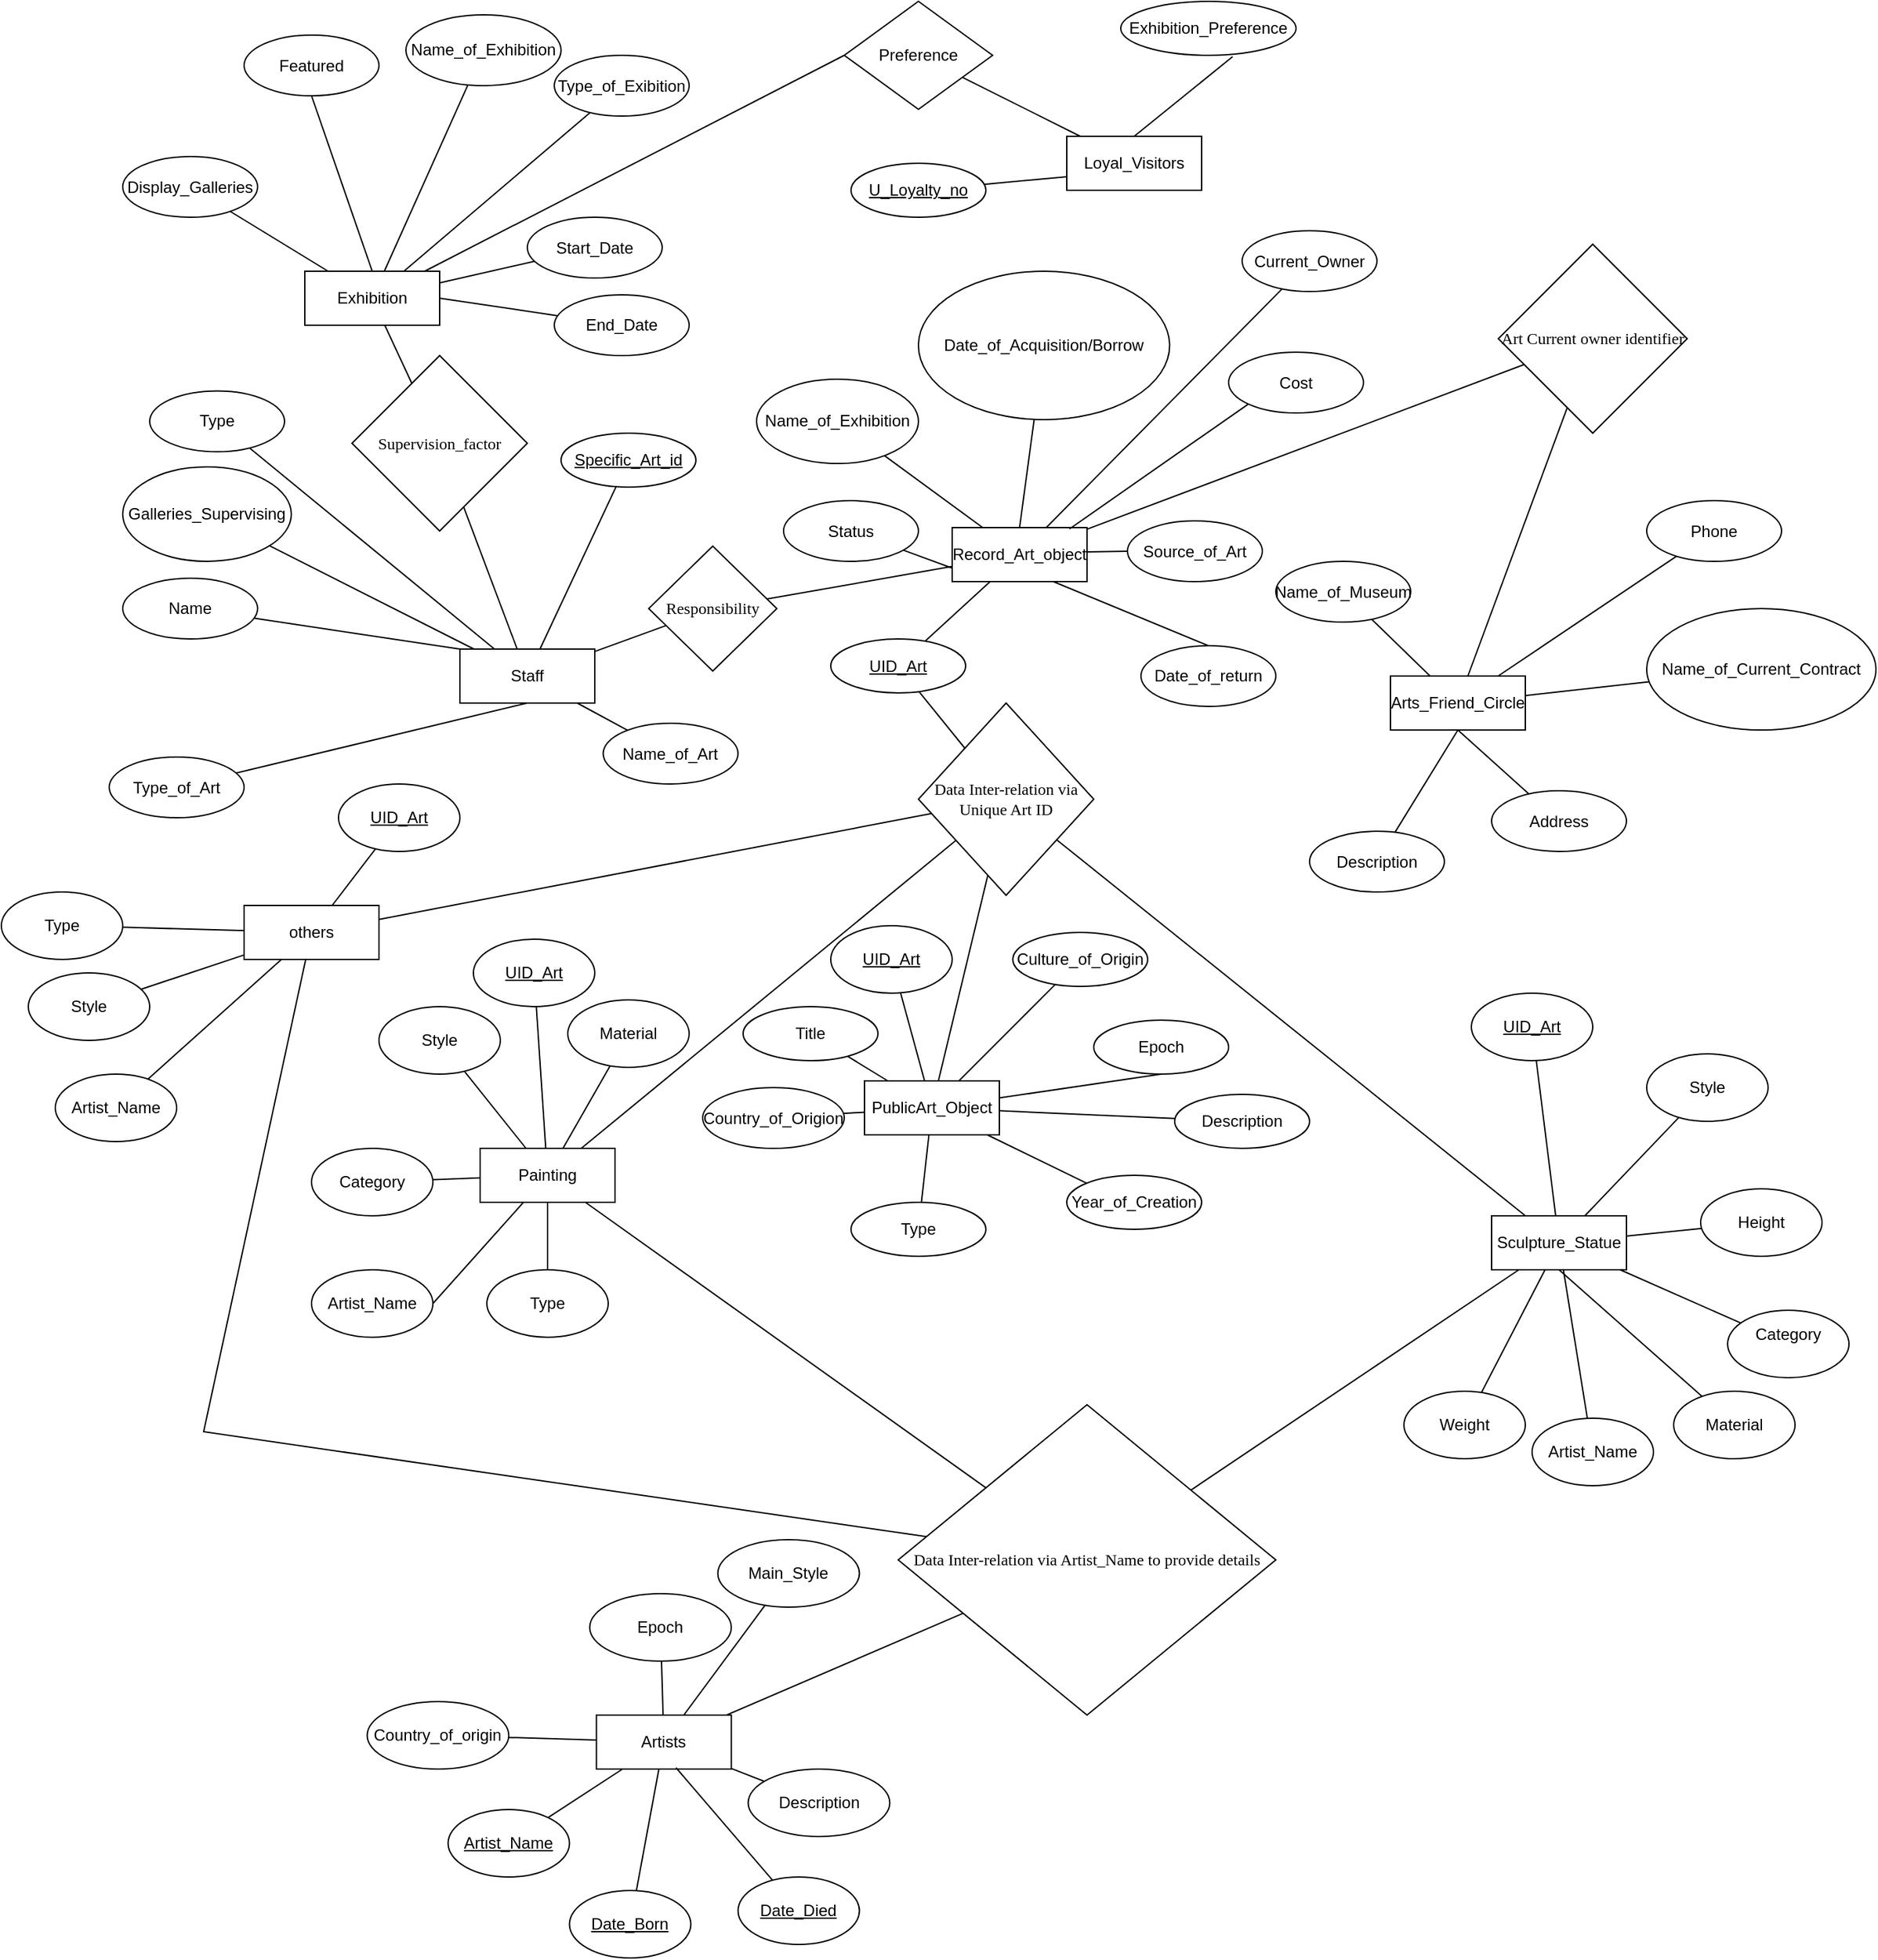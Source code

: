 <mxfile version="15.8.4" type="device"><diagram id="R2lEEEUBdFMjLlhIrx00" name="Page-1"><mxGraphModel dx="2062" dy="1198" grid="1" gridSize="10" guides="1" tooltips="1" connect="1" arrows="1" fold="1" page="0" pageScale="1" pageWidth="850" pageHeight="1100" math="0" shadow="0" extFonts="Permanent Marker^https://fonts.googleapis.com/css?family=Permanent+Marker"><root><mxCell id="0"/><mxCell id="1" parent="0"/><mxCell id="k7mOGIUQ-zeqUuRIRPa9-1" value="Painting" style="whiteSpace=wrap;html=1;align=center;" vertex="1" parent="1"><mxGeometry x="165" y="690" width="100" height="40" as="geometry"/></mxCell><mxCell id="k7mOGIUQ-zeqUuRIRPa9-2" value="Record_Art_object" style="whiteSpace=wrap;html=1;align=center;" vertex="1" parent="1"><mxGeometry x="515" y="230" width="100" height="40" as="geometry"/></mxCell><mxCell id="k7mOGIUQ-zeqUuRIRPa9-3" value="PublicArt_Object" style="whiteSpace=wrap;html=1;align=center;" vertex="1" parent="1"><mxGeometry x="450" y="640" width="100" height="40" as="geometry"/></mxCell><mxCell id="k7mOGIUQ-zeqUuRIRPa9-4" value="Artists" style="whiteSpace=wrap;html=1;align=center;" vertex="1" parent="1"><mxGeometry x="251.25" y="1110" width="100" height="40" as="geometry"/></mxCell><mxCell id="k7mOGIUQ-zeqUuRIRPa9-5" value="others" style="whiteSpace=wrap;html=1;align=center;" vertex="1" parent="1"><mxGeometry x="-10" y="510" width="100" height="40" as="geometry"/></mxCell><mxCell id="k7mOGIUQ-zeqUuRIRPa9-6" value="Staff" style="whiteSpace=wrap;html=1;align=center;" vertex="1" parent="1"><mxGeometry x="150" y="320" width="100" height="40" as="geometry"/></mxCell><mxCell id="k7mOGIUQ-zeqUuRIRPa9-7" value="Exhibition" style="whiteSpace=wrap;html=1;align=center;" vertex="1" parent="1"><mxGeometry x="35" y="40" width="100" height="40" as="geometry"/></mxCell><mxCell id="k7mOGIUQ-zeqUuRIRPa9-8" value="Sculpture_Statue" style="whiteSpace=wrap;html=1;align=center;" vertex="1" parent="1"><mxGeometry x="915" y="740" width="100" height="40" as="geometry"/></mxCell><mxCell id="k7mOGIUQ-zeqUuRIRPa9-9" value="Arts_Friend_Circle" style="whiteSpace=wrap;html=1;align=center;" vertex="1" parent="1"><mxGeometry x="840" y="340" width="100" height="40" as="geometry"/></mxCell><mxCell id="k7mOGIUQ-zeqUuRIRPa9-10" value="Loyal_Visitors" style="whiteSpace=wrap;html=1;align=center;" vertex="1" parent="1"><mxGeometry x="600" y="-60" width="100" height="40" as="geometry"/></mxCell><mxCell id="k7mOGIUQ-zeqUuRIRPa9-13" value="U_Loyalty_no" style="ellipse;whiteSpace=wrap;html=1;align=center;fontStyle=4;" vertex="1" parent="1"><mxGeometry x="440" y="-40" width="100" height="40" as="geometry"/></mxCell><mxCell id="k7mOGIUQ-zeqUuRIRPa9-14" value="Exhibition_Preference" style="ellipse;whiteSpace=wrap;html=1;align=center;" vertex="1" parent="1"><mxGeometry x="640" y="-160" width="130" height="40" as="geometry"/></mxCell><mxCell id="k7mOGIUQ-zeqUuRIRPa9-18" value="Title" style="ellipse;whiteSpace=wrap;html=1;align=center;" vertex="1" parent="1"><mxGeometry x="360" y="585" width="100" height="40" as="geometry"/></mxCell><mxCell id="k7mOGIUQ-zeqUuRIRPa9-22" value="Featured" style="ellipse;whiteSpace=wrap;html=1;" vertex="1" parent="1"><mxGeometry x="-10" y="-135" width="100" height="45" as="geometry"/></mxCell><mxCell id="k7mOGIUQ-zeqUuRIRPa9-30" value="Specific_Art_id" style="ellipse;whiteSpace=wrap;html=1;align=center;fontStyle=4;" vertex="1" parent="1"><mxGeometry x="225" y="160" width="100" height="40" as="geometry"/></mxCell><mxCell id="k7mOGIUQ-zeqUuRIRPa9-33" value="" style="endArrow=none;html=1;rounded=0;" edge="1" parent="1" source="k7mOGIUQ-zeqUuRIRPa9-6" target="k7mOGIUQ-zeqUuRIRPa9-179"><mxGeometry width="50" height="50" relative="1" as="geometry"><mxPoint x="210" y="320" as="sourcePoint"/><mxPoint x="5.618" y="168.22" as="targetPoint"/></mxGeometry></mxCell><mxCell id="k7mOGIUQ-zeqUuRIRPa9-34" value="" style="endArrow=none;html=1;rounded=0;exitX=0;exitY=0;exitDx=0;exitDy=0;" edge="1" parent="1" source="k7mOGIUQ-zeqUuRIRPa9-6" target="k7mOGIUQ-zeqUuRIRPa9-145"><mxGeometry width="50" height="50" relative="1" as="geometry"><mxPoint x="320" y="440" as="sourcePoint"/><mxPoint x="370" y="390" as="targetPoint"/></mxGeometry></mxCell><mxCell id="k7mOGIUQ-zeqUuRIRPa9-35" value="" style="endArrow=none;html=1;rounded=0;" edge="1" parent="1" source="k7mOGIUQ-zeqUuRIRPa9-6" target="k7mOGIUQ-zeqUuRIRPa9-146"><mxGeometry width="50" height="50" relative="1" as="geometry"><mxPoint x="160" y="340" as="sourcePoint"/><mxPoint x="370" y="390" as="targetPoint"/></mxGeometry></mxCell><mxCell id="k7mOGIUQ-zeqUuRIRPa9-36" value="" style="endArrow=none;html=1;rounded=0;exitX=0.5;exitY=1;exitDx=0;exitDy=0;" edge="1" parent="1" source="k7mOGIUQ-zeqUuRIRPa9-6" target="k7mOGIUQ-zeqUuRIRPa9-147"><mxGeometry width="50" height="50" relative="1" as="geometry"><mxPoint x="320" y="440" as="sourcePoint"/><mxPoint x="370" y="390" as="targetPoint"/></mxGeometry></mxCell><mxCell id="k7mOGIUQ-zeqUuRIRPa9-37" value="" style="endArrow=none;html=1;rounded=0;" edge="1" parent="1" source="k7mOGIUQ-zeqUuRIRPa9-30" target="k7mOGIUQ-zeqUuRIRPa9-6"><mxGeometry width="50" height="50" relative="1" as="geometry"><mxPoint x="320" y="440" as="sourcePoint"/><mxPoint x="210" y="330" as="targetPoint"/></mxGeometry></mxCell><mxCell id="k7mOGIUQ-zeqUuRIRPa9-38" value="" style="endArrow=none;html=1;rounded=0;" edge="1" parent="1" source="k7mOGIUQ-zeqUuRIRPa9-148" target="k7mOGIUQ-zeqUuRIRPa9-6"><mxGeometry width="50" height="50" relative="1" as="geometry"><mxPoint x="305" y="420" as="sourcePoint"/><mxPoint x="370" y="390" as="targetPoint"/></mxGeometry></mxCell><mxCell id="k7mOGIUQ-zeqUuRIRPa9-39" value="" style="endArrow=none;html=1;rounded=0;exitX=0;exitY=0.75;exitDx=0;exitDy=0;" edge="1" parent="1" source="k7mOGIUQ-zeqUuRIRPa9-10" target="k7mOGIUQ-zeqUuRIRPa9-13"><mxGeometry width="50" height="50" relative="1" as="geometry"><mxPoint x="755" y="120" as="sourcePoint"/><mxPoint x="805" y="70" as="targetPoint"/></mxGeometry></mxCell><mxCell id="k7mOGIUQ-zeqUuRIRPa9-40" value="" style="endArrow=none;html=1;rounded=0;entryX=0.638;entryY=1.025;entryDx=0;entryDy=0;entryPerimeter=0;exitX=0.5;exitY=0;exitDx=0;exitDy=0;" edge="1" parent="1" source="k7mOGIUQ-zeqUuRIRPa9-10" target="k7mOGIUQ-zeqUuRIRPa9-14"><mxGeometry width="50" height="50" relative="1" as="geometry"><mxPoint x="755" y="120" as="sourcePoint"/><mxPoint x="805" y="70" as="targetPoint"/></mxGeometry></mxCell><mxCell id="k7mOGIUQ-zeqUuRIRPa9-41" value="" style="endArrow=none;html=1;rounded=0;" edge="1" parent="1" source="k7mOGIUQ-zeqUuRIRPa9-7" target="k7mOGIUQ-zeqUuRIRPa9-173"><mxGeometry width="50" height="50" relative="1" as="geometry"><mxPoint x="-80" y="180" as="sourcePoint"/><mxPoint x="-30" y="130" as="targetPoint"/></mxGeometry></mxCell><mxCell id="k7mOGIUQ-zeqUuRIRPa9-42" value="" style="endArrow=none;html=1;rounded=0;entryX=0.5;entryY=1;entryDx=0;entryDy=0;exitX=0.5;exitY=0;exitDx=0;exitDy=0;" edge="1" parent="1" source="k7mOGIUQ-zeqUuRIRPa9-7" target="k7mOGIUQ-zeqUuRIRPa9-22"><mxGeometry width="50" height="50" relative="1" as="geometry"><mxPoint x="-80" y="180" as="sourcePoint"/><mxPoint x="-30" y="130" as="targetPoint"/></mxGeometry></mxCell><mxCell id="k7mOGIUQ-zeqUuRIRPa9-43" value="" style="endArrow=none;html=1;rounded=0;" edge="1" parent="1" source="k7mOGIUQ-zeqUuRIRPa9-7" target="k7mOGIUQ-zeqUuRIRPa9-174"><mxGeometry width="50" height="50" relative="1" as="geometry"><mxPoint x="70" y="60" as="sourcePoint"/><mxPoint x="-30" y="130" as="targetPoint"/></mxGeometry></mxCell><mxCell id="k7mOGIUQ-zeqUuRIRPa9-44" value="" style="endArrow=none;html=1;rounded=0;" edge="1" parent="1" source="k7mOGIUQ-zeqUuRIRPa9-7" target="k7mOGIUQ-zeqUuRIRPa9-175"><mxGeometry width="50" height="50" relative="1" as="geometry"><mxPoint x="-80" y="180" as="sourcePoint"/><mxPoint x="-30" y="130" as="targetPoint"/></mxGeometry></mxCell><mxCell id="k7mOGIUQ-zeqUuRIRPa9-45" value="" style="endArrow=none;html=1;rounded=0;" edge="1" parent="1" source="k7mOGIUQ-zeqUuRIRPa9-7" target="k7mOGIUQ-zeqUuRIRPa9-176"><mxGeometry width="50" height="50" relative="1" as="geometry"><mxPoint x="-80" y="180" as="sourcePoint"/><mxPoint x="-30" y="130" as="targetPoint"/></mxGeometry></mxCell><mxCell id="k7mOGIUQ-zeqUuRIRPa9-46" value="" style="endArrow=none;html=1;rounded=0;entryX=1;entryY=0.5;entryDx=0;entryDy=0;" edge="1" parent="1" source="k7mOGIUQ-zeqUuRIRPa9-178" target="k7mOGIUQ-zeqUuRIRPa9-7"><mxGeometry width="50" height="50" relative="1" as="geometry"><mxPoint x="184.645" y="100.858" as="sourcePoint"/><mxPoint x="-30" y="130" as="targetPoint"/></mxGeometry></mxCell><mxCell id="k7mOGIUQ-zeqUuRIRPa9-52" value="" style="endArrow=none;html=1;rounded=0;" edge="1" parent="1" source="k7mOGIUQ-zeqUuRIRPa9-9" target="k7mOGIUQ-zeqUuRIRPa9-186"><mxGeometry width="50" height="50" relative="1" as="geometry"><mxPoint x="770" y="410" as="sourcePoint"/><mxPoint x="1016.251" y="350.982" as="targetPoint"/></mxGeometry></mxCell><mxCell id="k7mOGIUQ-zeqUuRIRPa9-53" value="" style="endArrow=none;html=1;rounded=0;" edge="1" parent="1" source="k7mOGIUQ-zeqUuRIRPa9-9" target="k7mOGIUQ-zeqUuRIRPa9-182"><mxGeometry width="50" height="50" relative="1" as="geometry"><mxPoint x="770" y="410" as="sourcePoint"/><mxPoint x="826.845" y="307.99" as="targetPoint"/></mxGeometry></mxCell><mxCell id="k7mOGIUQ-zeqUuRIRPa9-54" value="" style="endArrow=none;html=1;rounded=0;exitX=0.5;exitY=1;exitDx=0;exitDy=0;" edge="1" parent="1" source="k7mOGIUQ-zeqUuRIRPa9-9" target="k7mOGIUQ-zeqUuRIRPa9-185"><mxGeometry width="50" height="50" relative="1" as="geometry"><mxPoint x="770" y="410" as="sourcePoint"/><mxPoint x="990" y="420" as="targetPoint"/></mxGeometry></mxCell><mxCell id="k7mOGIUQ-zeqUuRIRPa9-55" value="" style="endArrow=none;html=1;rounded=0;exitX=0.5;exitY=1;exitDx=0;exitDy=0;" edge="1" parent="1" source="k7mOGIUQ-zeqUuRIRPa9-9" target="k7mOGIUQ-zeqUuRIRPa9-184"><mxGeometry width="50" height="50" relative="1" as="geometry"><mxPoint x="770" y="410" as="sourcePoint"/><mxPoint x="820" y="360" as="targetPoint"/></mxGeometry></mxCell><mxCell id="k7mOGIUQ-zeqUuRIRPa9-56" value="UID_Art" style="ellipse;whiteSpace=wrap;html=1;align=center;fontStyle=4;" vertex="1" parent="1"><mxGeometry x="425" y="312.5" width="100" height="40" as="geometry"/></mxCell><mxCell id="k7mOGIUQ-zeqUuRIRPa9-58" value="Status" style="ellipse;whiteSpace=wrap;html=1;" vertex="1" parent="1"><mxGeometry x="390" y="210" width="100" height="45" as="geometry"/></mxCell><mxCell id="k7mOGIUQ-zeqUuRIRPa9-59" value="Name_of_Exhibition" style="ellipse;whiteSpace=wrap;html=1;" vertex="1" parent="1"><mxGeometry x="370" y="120" width="120" height="62.5" as="geometry"/></mxCell><mxCell id="k7mOGIUQ-zeqUuRIRPa9-60" value="Date_of_return" style="ellipse;whiteSpace=wrap;html=1;" vertex="1" parent="1"><mxGeometry x="655" y="317.5" width="100" height="45" as="geometry"/></mxCell><mxCell id="k7mOGIUQ-zeqUuRIRPa9-61" value="Current_Owner" style="ellipse;whiteSpace=wrap;html=1;" vertex="1" parent="1"><mxGeometry x="730" y="10" width="100" height="45" as="geometry"/></mxCell><mxCell id="k7mOGIUQ-zeqUuRIRPa9-62" value="Source_of_Art" style="ellipse;whiteSpace=wrap;html=1;" vertex="1" parent="1"><mxGeometry x="645" y="225" width="100" height="45" as="geometry"/></mxCell><mxCell id="k7mOGIUQ-zeqUuRIRPa9-63" value="Cost" style="ellipse;whiteSpace=wrap;html=1;" vertex="1" parent="1"><mxGeometry x="720" y="100" width="100" height="45" as="geometry"/></mxCell><mxCell id="k7mOGIUQ-zeqUuRIRPa9-64" value="" style="endArrow=none;html=1;rounded=0;" edge="1" parent="1" source="k7mOGIUQ-zeqUuRIRPa9-9" target="k7mOGIUQ-zeqUuRIRPa9-183"><mxGeometry width="50" height="50" relative="1" as="geometry"><mxPoint x="730" y="310" as="sourcePoint"/><mxPoint x="905.355" y="264.142" as="targetPoint"/></mxGeometry></mxCell><mxCell id="k7mOGIUQ-zeqUuRIRPa9-65" value="" style="endArrow=none;html=1;rounded=0;entryX=0;entryY=0.5;entryDx=0;entryDy=0;" edge="1" parent="1" target="k7mOGIUQ-zeqUuRIRPa9-62"><mxGeometry width="50" height="50" relative="1" as="geometry"><mxPoint x="615" y="248" as="sourcePoint"/><mxPoint x="655" y="200" as="targetPoint"/></mxGeometry></mxCell><mxCell id="k7mOGIUQ-zeqUuRIRPa9-66" value="" style="endArrow=none;html=1;rounded=0;exitX=0.5;exitY=0;exitDx=0;exitDy=0;" edge="1" parent="1" source="k7mOGIUQ-zeqUuRIRPa9-2" target="k7mOGIUQ-zeqUuRIRPa9-180"><mxGeometry width="50" height="50" relative="1" as="geometry"><mxPoint x="605" y="250" as="sourcePoint"/><mxPoint x="575.011" y="129.889" as="targetPoint"/></mxGeometry></mxCell><mxCell id="k7mOGIUQ-zeqUuRIRPa9-67" value="" style="endArrow=none;html=1;rounded=0;entryX=0;entryY=1;entryDx=0;entryDy=0;exitX=0.87;exitY=0.025;exitDx=0;exitDy=0;exitPerimeter=0;" edge="1" parent="1" source="k7mOGIUQ-zeqUuRIRPa9-2" target="k7mOGIUQ-zeqUuRIRPa9-63"><mxGeometry width="50" height="50" relative="1" as="geometry"><mxPoint x="605" y="250" as="sourcePoint"/><mxPoint x="655" y="200" as="targetPoint"/></mxGeometry></mxCell><mxCell id="k7mOGIUQ-zeqUuRIRPa9-69" value="" style="endArrow=none;html=1;rounded=0;entryX=0.5;entryY=0;entryDx=0;entryDy=0;exitX=0.75;exitY=1;exitDx=0;exitDy=0;" edge="1" parent="1" source="k7mOGIUQ-zeqUuRIRPa9-2" target="k7mOGIUQ-zeqUuRIRPa9-60"><mxGeometry width="50" height="50" relative="1" as="geometry"><mxPoint x="605" y="250" as="sourcePoint"/><mxPoint x="655" y="200" as="targetPoint"/></mxGeometry></mxCell><mxCell id="k7mOGIUQ-zeqUuRIRPa9-70" value="" style="endArrow=none;html=1;rounded=0;" edge="1" parent="1" source="k7mOGIUQ-zeqUuRIRPa9-2" target="k7mOGIUQ-zeqUuRIRPa9-59"><mxGeometry width="50" height="50" relative="1" as="geometry"><mxPoint x="605" y="250" as="sourcePoint"/><mxPoint x="655" y="200" as="targetPoint"/></mxGeometry></mxCell><mxCell id="k7mOGIUQ-zeqUuRIRPa9-71" value="" style="endArrow=none;html=1;rounded=0;exitX=0;exitY=0.75;exitDx=0;exitDy=0;" edge="1" parent="1" source="k7mOGIUQ-zeqUuRIRPa9-2" target="k7mOGIUQ-zeqUuRIRPa9-58"><mxGeometry width="50" height="50" relative="1" as="geometry"><mxPoint x="605" y="250" as="sourcePoint"/><mxPoint x="655" y="200" as="targetPoint"/></mxGeometry></mxCell><mxCell id="k7mOGIUQ-zeqUuRIRPa9-72" value="" style="endArrow=none;html=1;rounded=0;" edge="1" parent="1" source="k7mOGIUQ-zeqUuRIRPa9-2" target="k7mOGIUQ-zeqUuRIRPa9-61"><mxGeometry width="50" height="50" relative="1" as="geometry"><mxPoint x="605" y="250" as="sourcePoint"/><mxPoint x="655" y="200" as="targetPoint"/></mxGeometry></mxCell><mxCell id="k7mOGIUQ-zeqUuRIRPa9-73" value="" style="endArrow=none;html=1;rounded=0;" edge="1" parent="1" source="k7mOGIUQ-zeqUuRIRPa9-2" target="k7mOGIUQ-zeqUuRIRPa9-56"><mxGeometry width="50" height="50" relative="1" as="geometry"><mxPoint x="605" y="250" as="sourcePoint"/><mxPoint x="655" y="200" as="targetPoint"/></mxGeometry></mxCell><mxCell id="k7mOGIUQ-zeqUuRIRPa9-74" value="&lt;u&gt;UID_Art&lt;/u&gt;" style="ellipse;whiteSpace=wrap;html=1;" vertex="1" parent="1"><mxGeometry x="425" y="525" width="90" height="50" as="geometry"/></mxCell><mxCell id="k7mOGIUQ-zeqUuRIRPa9-76" value="Type" style="ellipse;whiteSpace=wrap;html=1;align=center;" vertex="1" parent="1"><mxGeometry x="440" y="730" width="100" height="40" as="geometry"/></mxCell><mxCell id="k7mOGIUQ-zeqUuRIRPa9-77" value="Year_of_Creation" style="ellipse;whiteSpace=wrap;html=1;align=center;" vertex="1" parent="1"><mxGeometry x="600" y="710" width="100" height="40" as="geometry"/></mxCell><mxCell id="k7mOGIUQ-zeqUuRIRPa9-78" value="Country_of_Origion" style="ellipse;whiteSpace=wrap;html=1;align=center;" vertex="1" parent="1"><mxGeometry x="330" y="645" width="105" height="45" as="geometry"/></mxCell><mxCell id="k7mOGIUQ-zeqUuRIRPa9-79" value="Culture_of_Origin" style="ellipse;whiteSpace=wrap;html=1;align=center;" vertex="1" parent="1"><mxGeometry x="560" y="530" width="100" height="40" as="geometry"/></mxCell><mxCell id="k7mOGIUQ-zeqUuRIRPa9-80" value="Epoch" style="ellipse;whiteSpace=wrap;html=1;align=center;" vertex="1" parent="1"><mxGeometry x="620" y="595" width="100" height="40" as="geometry"/></mxCell><mxCell id="k7mOGIUQ-zeqUuRIRPa9-81" value="Description" style="ellipse;whiteSpace=wrap;html=1;align=center;" vertex="1" parent="1"><mxGeometry x="680" y="650" width="100" height="40" as="geometry"/></mxCell><mxCell id="k7mOGIUQ-zeqUuRIRPa9-83" value="&lt;u&gt;UID_Art&lt;/u&gt;" style="ellipse;whiteSpace=wrap;html=1;" vertex="1" parent="1"><mxGeometry x="160" y="535" width="90" height="50" as="geometry"/></mxCell><mxCell id="k7mOGIUQ-zeqUuRIRPa9-84" value="Artist_Name" style="ellipse;whiteSpace=wrap;html=1;" vertex="1" parent="1"><mxGeometry x="40" y="780" width="90" height="50" as="geometry"/></mxCell><mxCell id="k7mOGIUQ-zeqUuRIRPa9-85" value="Category" style="ellipse;whiteSpace=wrap;html=1;" vertex="1" parent="1"><mxGeometry x="40" y="690" width="90" height="50" as="geometry"/></mxCell><mxCell id="k7mOGIUQ-zeqUuRIRPa9-86" value="Type" style="ellipse;whiteSpace=wrap;html=1;" vertex="1" parent="1"><mxGeometry x="170" y="780" width="90" height="50" as="geometry"/></mxCell><mxCell id="k7mOGIUQ-zeqUuRIRPa9-88" value="Material" style="ellipse;whiteSpace=wrap;html=1;" vertex="1" parent="1"><mxGeometry x="230" y="580" width="90" height="50" as="geometry"/></mxCell><mxCell id="k7mOGIUQ-zeqUuRIRPa9-89" value="Style" style="ellipse;whiteSpace=wrap;html=1;" vertex="1" parent="1"><mxGeometry x="90" y="585" width="90" height="50" as="geometry"/></mxCell><mxCell id="k7mOGIUQ-zeqUuRIRPa9-91" value="" style="endArrow=none;html=1;rounded=0;entryX=1;entryY=0.5;entryDx=0;entryDy=0;" edge="1" parent="1" source="k7mOGIUQ-zeqUuRIRPa9-1" target="k7mOGIUQ-zeqUuRIRPa9-84"><mxGeometry width="50" height="50" relative="1" as="geometry"><mxPoint x="300" y="730" as="sourcePoint"/><mxPoint x="350" y="680" as="targetPoint"/></mxGeometry></mxCell><mxCell id="k7mOGIUQ-zeqUuRIRPa9-92" value="" style="endArrow=none;html=1;rounded=0;" edge="1" parent="1" source="k7mOGIUQ-zeqUuRIRPa9-1" target="k7mOGIUQ-zeqUuRIRPa9-89"><mxGeometry width="50" height="50" relative="1" as="geometry"><mxPoint x="300" y="730" as="sourcePoint"/><mxPoint x="350" y="680" as="targetPoint"/></mxGeometry></mxCell><mxCell id="k7mOGIUQ-zeqUuRIRPa9-93" value="" style="endArrow=none;html=1;rounded=0;" edge="1" parent="1" source="k7mOGIUQ-zeqUuRIRPa9-1" target="k7mOGIUQ-zeqUuRIRPa9-83"><mxGeometry width="50" height="50" relative="1" as="geometry"><mxPoint x="300" y="730" as="sourcePoint"/><mxPoint x="350" y="680" as="targetPoint"/></mxGeometry></mxCell><mxCell id="k7mOGIUQ-zeqUuRIRPa9-94" value="" style="endArrow=none;html=1;rounded=0;" edge="1" parent="1" source="k7mOGIUQ-zeqUuRIRPa9-1" target="k7mOGIUQ-zeqUuRIRPa9-85"><mxGeometry width="50" height="50" relative="1" as="geometry"><mxPoint x="300" y="730" as="sourcePoint"/><mxPoint x="350" y="680" as="targetPoint"/></mxGeometry></mxCell><mxCell id="k7mOGIUQ-zeqUuRIRPa9-95" value="" style="endArrow=none;html=1;rounded=0;" edge="1" parent="1" source="k7mOGIUQ-zeqUuRIRPa9-1" target="k7mOGIUQ-zeqUuRIRPa9-86"><mxGeometry width="50" height="50" relative="1" as="geometry"><mxPoint x="300" y="730" as="sourcePoint"/><mxPoint x="350" y="680" as="targetPoint"/></mxGeometry></mxCell><mxCell id="k7mOGIUQ-zeqUuRIRPa9-96" value="" style="endArrow=none;html=1;rounded=0;" edge="1" parent="1" source="k7mOGIUQ-zeqUuRIRPa9-1" target="k7mOGIUQ-zeqUuRIRPa9-88"><mxGeometry width="50" height="50" relative="1" as="geometry"><mxPoint x="300" y="730" as="sourcePoint"/><mxPoint x="350" y="680" as="targetPoint"/></mxGeometry></mxCell><mxCell id="k7mOGIUQ-zeqUuRIRPa9-97" value="" style="endArrow=none;html=1;rounded=0;" edge="1" parent="1" source="k7mOGIUQ-zeqUuRIRPa9-3" target="k7mOGIUQ-zeqUuRIRPa9-79"><mxGeometry width="50" height="50" relative="1" as="geometry"><mxPoint x="460" y="710" as="sourcePoint"/><mxPoint x="510" y="660" as="targetPoint"/></mxGeometry></mxCell><mxCell id="k7mOGIUQ-zeqUuRIRPa9-98" value="" style="endArrow=none;html=1;rounded=0;" edge="1" parent="1" source="k7mOGIUQ-zeqUuRIRPa9-3" target="k7mOGIUQ-zeqUuRIRPa9-74"><mxGeometry width="50" height="50" relative="1" as="geometry"><mxPoint x="460" y="710" as="sourcePoint"/><mxPoint x="510" y="660" as="targetPoint"/></mxGeometry></mxCell><mxCell id="k7mOGIUQ-zeqUuRIRPa9-99" value="" style="endArrow=none;html=1;rounded=0;" edge="1" parent="1" source="k7mOGIUQ-zeqUuRIRPa9-3" target="k7mOGIUQ-zeqUuRIRPa9-18"><mxGeometry width="50" height="50" relative="1" as="geometry"><mxPoint x="460" y="710" as="sourcePoint"/><mxPoint x="510" y="660" as="targetPoint"/></mxGeometry></mxCell><mxCell id="k7mOGIUQ-zeqUuRIRPa9-100" value="" style="endArrow=none;html=1;rounded=0;" edge="1" parent="1" source="k7mOGIUQ-zeqUuRIRPa9-3" target="k7mOGIUQ-zeqUuRIRPa9-76"><mxGeometry width="50" height="50" relative="1" as="geometry"><mxPoint x="460" y="710" as="sourcePoint"/><mxPoint x="510" y="660" as="targetPoint"/></mxGeometry></mxCell><mxCell id="k7mOGIUQ-zeqUuRIRPa9-101" value="" style="endArrow=none;html=1;rounded=0;entryX=0;entryY=0;entryDx=0;entryDy=0;" edge="1" parent="1" source="k7mOGIUQ-zeqUuRIRPa9-3" target="k7mOGIUQ-zeqUuRIRPa9-77"><mxGeometry width="50" height="50" relative="1" as="geometry"><mxPoint x="460" y="710" as="sourcePoint"/><mxPoint x="510" y="660" as="targetPoint"/></mxGeometry></mxCell><mxCell id="k7mOGIUQ-zeqUuRIRPa9-102" value="" style="endArrow=none;html=1;rounded=0;entryX=0.5;entryY=1;entryDx=0;entryDy=0;" edge="1" parent="1" source="k7mOGIUQ-zeqUuRIRPa9-3" target="k7mOGIUQ-zeqUuRIRPa9-80"><mxGeometry width="50" height="50" relative="1" as="geometry"><mxPoint x="460" y="710" as="sourcePoint"/><mxPoint x="510" y="660" as="targetPoint"/></mxGeometry></mxCell><mxCell id="k7mOGIUQ-zeqUuRIRPa9-103" value="" style="endArrow=none;html=1;rounded=0;" edge="1" parent="1" source="k7mOGIUQ-zeqUuRIRPa9-3" target="k7mOGIUQ-zeqUuRIRPa9-81"><mxGeometry width="50" height="50" relative="1" as="geometry"><mxPoint x="460" y="710" as="sourcePoint"/><mxPoint x="510" y="660" as="targetPoint"/></mxGeometry></mxCell><mxCell id="k7mOGIUQ-zeqUuRIRPa9-104" value="&lt;u&gt;UID_Art&lt;/u&gt;" style="ellipse;whiteSpace=wrap;html=1;" vertex="1" parent="1"><mxGeometry x="60" y="420" width="90" height="50" as="geometry"/></mxCell><mxCell id="k7mOGIUQ-zeqUuRIRPa9-105" value="Artist_Name" style="ellipse;whiteSpace=wrap;html=1;" vertex="1" parent="1"><mxGeometry x="-150" y="635" width="90" height="50" as="geometry"/></mxCell><mxCell id="k7mOGIUQ-zeqUuRIRPa9-106" value="Type" style="ellipse;whiteSpace=wrap;html=1;" vertex="1" parent="1"><mxGeometry x="-190" y="500" width="90" height="50" as="geometry"/></mxCell><mxCell id="k7mOGIUQ-zeqUuRIRPa9-107" value="Style" style="ellipse;whiteSpace=wrap;html=1;" vertex="1" parent="1"><mxGeometry x="-170" y="560" width="90" height="50" as="geometry"/></mxCell><mxCell id="k7mOGIUQ-zeqUuRIRPa9-108" value="" style="endArrow=none;html=1;rounded=0;" edge="1" parent="1" source="k7mOGIUQ-zeqUuRIRPa9-104" target="k7mOGIUQ-zeqUuRIRPa9-5"><mxGeometry width="50" height="50" relative="1" as="geometry"><mxPoint x="5" y="350" as="sourcePoint"/><mxPoint x="55" y="300" as="targetPoint"/></mxGeometry></mxCell><mxCell id="k7mOGIUQ-zeqUuRIRPa9-109" value="" style="endArrow=none;html=1;rounded=0;" edge="1" parent="1" source="k7mOGIUQ-zeqUuRIRPa9-105" target="k7mOGIUQ-zeqUuRIRPa9-5"><mxGeometry width="50" height="50" relative="1" as="geometry"><mxPoint x="5" y="350" as="sourcePoint"/><mxPoint x="55" y="300" as="targetPoint"/></mxGeometry></mxCell><mxCell id="k7mOGIUQ-zeqUuRIRPa9-110" value="" style="endArrow=none;html=1;rounded=0;" edge="1" parent="1" source="k7mOGIUQ-zeqUuRIRPa9-106" target="k7mOGIUQ-zeqUuRIRPa9-5"><mxGeometry width="50" height="50" relative="1" as="geometry"><mxPoint x="5" y="350" as="sourcePoint"/><mxPoint x="55" y="300" as="targetPoint"/></mxGeometry></mxCell><mxCell id="k7mOGIUQ-zeqUuRIRPa9-111" value="" style="endArrow=none;html=1;rounded=0;" edge="1" parent="1" source="k7mOGIUQ-zeqUuRIRPa9-5" target="k7mOGIUQ-zeqUuRIRPa9-107"><mxGeometry width="50" height="50" relative="1" as="geometry"><mxPoint x="5" y="350" as="sourcePoint"/><mxPoint x="55" y="300" as="targetPoint"/></mxGeometry></mxCell><mxCell id="k7mOGIUQ-zeqUuRIRPa9-114" value="&lt;u&gt;UID_Art&lt;/u&gt;" style="ellipse;whiteSpace=wrap;html=1;" vertex="1" parent="1"><mxGeometry x="900" y="575" width="90" height="50" as="geometry"/></mxCell><mxCell id="k7mOGIUQ-zeqUuRIRPa9-115" value="Category&lt;br&gt;&lt;span style=&quot;color: rgba(0 , 0 , 0 , 0) ; font-family: monospace ; font-size: 0px&quot;&gt;%3CmxGraphModel%3E%3Croot%3E%3CmxCell%20id%3D%220%22%2F%3E%3CmxCell%20id%3D%221%22%20parent%3D%220%22%2F%3E%3CmxCell%20id%3D%222%22%20value%3D%22Artist_Name%22%20style%3D%22ellipse%3BwhiteSpace%3Dwrap%3Bhtml%3D1%3B%22%20vertex%3D%221%22%20parent%3D%221%22%3E%3CmxGeometry%20x%3D%22290%22%20y%3D%22920%22%20width%3D%2290%22%20height%3D%2250%22%20as%3D%22geometry%22%2F%3E%3C%2FmxCell%3E%3C%2Froot%3E%3C%2FmxGraphModel%3E&lt;/span&gt;" style="ellipse;whiteSpace=wrap;html=1;" vertex="1" parent="1"><mxGeometry x="1090" y="810" width="90" height="50" as="geometry"/></mxCell><mxCell id="k7mOGIUQ-zeqUuRIRPa9-116" value="Artist_Name" style="ellipse;whiteSpace=wrap;html=1;" vertex="1" parent="1"><mxGeometry x="945" y="890" width="90" height="50" as="geometry"/></mxCell><mxCell id="k7mOGIUQ-zeqUuRIRPa9-117" value="Material" style="ellipse;whiteSpace=wrap;html=1;" vertex="1" parent="1"><mxGeometry x="1050" y="870" width="90" height="50" as="geometry"/></mxCell><mxCell id="k7mOGIUQ-zeqUuRIRPa9-118" value="Height" style="ellipse;whiteSpace=wrap;html=1;" vertex="1" parent="1"><mxGeometry x="1070" y="720" width="90" height="50" as="geometry"/></mxCell><mxCell id="k7mOGIUQ-zeqUuRIRPa9-119" value="Weight" style="ellipse;whiteSpace=wrap;html=1;" vertex="1" parent="1"><mxGeometry x="850" y="870" width="90" height="50" as="geometry"/></mxCell><mxCell id="k7mOGIUQ-zeqUuRIRPa9-120" value="Style" style="ellipse;whiteSpace=wrap;html=1;" vertex="1" parent="1"><mxGeometry x="1030" y="620" width="90" height="50" as="geometry"/></mxCell><mxCell id="k7mOGIUQ-zeqUuRIRPa9-121" value="" style="endArrow=none;html=1;rounded=0;" edge="1" parent="1" source="k7mOGIUQ-zeqUuRIRPa9-8" target="k7mOGIUQ-zeqUuRIRPa9-120"><mxGeometry width="50" height="50" relative="1" as="geometry"><mxPoint x="1040" y="560" as="sourcePoint"/><mxPoint x="1090" y="510" as="targetPoint"/></mxGeometry></mxCell><mxCell id="k7mOGIUQ-zeqUuRIRPa9-122" value="" style="endArrow=none;html=1;rounded=0;" edge="1" parent="1" source="k7mOGIUQ-zeqUuRIRPa9-8" target="k7mOGIUQ-zeqUuRIRPa9-114"><mxGeometry width="50" height="50" relative="1" as="geometry"><mxPoint x="1040" y="560" as="sourcePoint"/><mxPoint x="1090" y="510" as="targetPoint"/></mxGeometry></mxCell><mxCell id="k7mOGIUQ-zeqUuRIRPa9-123" value="" style="endArrow=none;html=1;rounded=0;" edge="1" parent="1" source="k7mOGIUQ-zeqUuRIRPa9-8" target="k7mOGIUQ-zeqUuRIRPa9-116"><mxGeometry width="50" height="50" relative="1" as="geometry"><mxPoint x="1040" y="560" as="sourcePoint"/><mxPoint x="1090" y="510" as="targetPoint"/></mxGeometry></mxCell><mxCell id="k7mOGIUQ-zeqUuRIRPa9-124" value="" style="endArrow=none;html=1;rounded=0;" edge="1" parent="1" source="k7mOGIUQ-zeqUuRIRPa9-8" target="k7mOGIUQ-zeqUuRIRPa9-115"><mxGeometry width="50" height="50" relative="1" as="geometry"><mxPoint x="1040" y="560" as="sourcePoint"/><mxPoint x="1090" y="510" as="targetPoint"/></mxGeometry></mxCell><mxCell id="k7mOGIUQ-zeqUuRIRPa9-125" value="" style="endArrow=none;html=1;rounded=0;exitX=0.5;exitY=1;exitDx=0;exitDy=0;" edge="1" parent="1" source="k7mOGIUQ-zeqUuRIRPa9-8" target="k7mOGIUQ-zeqUuRIRPa9-117"><mxGeometry width="50" height="50" relative="1" as="geometry"><mxPoint x="1040" y="560" as="sourcePoint"/><mxPoint x="1090" y="510" as="targetPoint"/></mxGeometry></mxCell><mxCell id="k7mOGIUQ-zeqUuRIRPa9-126" value="" style="endArrow=none;html=1;rounded=0;" edge="1" parent="1" source="k7mOGIUQ-zeqUuRIRPa9-8" target="k7mOGIUQ-zeqUuRIRPa9-118"><mxGeometry width="50" height="50" relative="1" as="geometry"><mxPoint x="1040" y="560" as="sourcePoint"/><mxPoint x="1090" y="510" as="targetPoint"/></mxGeometry></mxCell><mxCell id="k7mOGIUQ-zeqUuRIRPa9-127" value="" style="endArrow=none;html=1;rounded=0;" edge="1" parent="1" source="k7mOGIUQ-zeqUuRIRPa9-8" target="k7mOGIUQ-zeqUuRIRPa9-119"><mxGeometry width="50" height="50" relative="1" as="geometry"><mxPoint x="1040" y="560" as="sourcePoint"/><mxPoint x="1090" y="510" as="targetPoint"/></mxGeometry></mxCell><mxCell id="k7mOGIUQ-zeqUuRIRPa9-128" value="&lt;u&gt;Artist_Name&lt;/u&gt;" style="ellipse;whiteSpace=wrap;html=1;" vertex="1" parent="1"><mxGeometry x="141.25" y="1180" width="90" height="50" as="geometry"/></mxCell><mxCell id="k7mOGIUQ-zeqUuRIRPa9-129" value="&lt;u&gt;Date_Born&lt;/u&gt;" style="ellipse;whiteSpace=wrap;html=1;" vertex="1" parent="1"><mxGeometry x="231.25" y="1240" width="90" height="50" as="geometry"/></mxCell><mxCell id="k7mOGIUQ-zeqUuRIRPa9-130" value="&lt;u&gt;Date_Died&lt;/u&gt;" style="ellipse;whiteSpace=wrap;html=1;" vertex="1" parent="1"><mxGeometry x="356.25" y="1230" width="90" height="50" as="geometry"/></mxCell><mxCell id="k7mOGIUQ-zeqUuRIRPa9-131" value="Country_of_origin" style="ellipse;whiteSpace=wrap;html=1;" vertex="1" parent="1"><mxGeometry x="81.25" y="1100" width="105" height="50" as="geometry"/></mxCell><mxCell id="k7mOGIUQ-zeqUuRIRPa9-132" value="Epoch" style="ellipse;whiteSpace=wrap;html=1;" vertex="1" parent="1"><mxGeometry x="246.25" y="1020" width="105" height="50" as="geometry"/></mxCell><mxCell id="k7mOGIUQ-zeqUuRIRPa9-133" value="Main_Style" style="ellipse;whiteSpace=wrap;html=1;" vertex="1" parent="1"><mxGeometry x="341.25" y="980" width="105" height="50" as="geometry"/></mxCell><mxCell id="k7mOGIUQ-zeqUuRIRPa9-134" value="Description" style="ellipse;whiteSpace=wrap;html=1;" vertex="1" parent="1"><mxGeometry x="363.75" y="1150" width="105" height="50" as="geometry"/></mxCell><mxCell id="k7mOGIUQ-zeqUuRIRPa9-135" value="" style="endArrow=none;html=1;rounded=0;" edge="1" parent="1" source="k7mOGIUQ-zeqUuRIRPa9-4" target="k7mOGIUQ-zeqUuRIRPa9-133"><mxGeometry width="50" height="50" relative="1" as="geometry"><mxPoint x="201.25" y="1000" as="sourcePoint"/><mxPoint x="314.292" y="1059.91" as="targetPoint"/></mxGeometry></mxCell><mxCell id="k7mOGIUQ-zeqUuRIRPa9-136" value="" style="endArrow=none;html=1;rounded=0;" edge="1" parent="1" source="k7mOGIUQ-zeqUuRIRPa9-4" target="k7mOGIUQ-zeqUuRIRPa9-132"><mxGeometry width="50" height="50" relative="1" as="geometry"><mxPoint x="201.25" y="1000" as="sourcePoint"/><mxPoint x="251.25" y="950" as="targetPoint"/></mxGeometry></mxCell><mxCell id="k7mOGIUQ-zeqUuRIRPa9-137" value="" style="endArrow=none;html=1;rounded=0;" edge="1" parent="1" source="k7mOGIUQ-zeqUuRIRPa9-4" target="k7mOGIUQ-zeqUuRIRPa9-131"><mxGeometry width="50" height="50" relative="1" as="geometry"><mxPoint x="201.25" y="1000" as="sourcePoint"/><mxPoint x="226.071" y="1132.94" as="targetPoint"/></mxGeometry></mxCell><mxCell id="k7mOGIUQ-zeqUuRIRPa9-138" value="" style="endArrow=none;html=1;rounded=0;" edge="1" parent="1" source="k7mOGIUQ-zeqUuRIRPa9-4" target="k7mOGIUQ-zeqUuRIRPa9-128"><mxGeometry width="50" height="50" relative="1" as="geometry"><mxPoint x="201.25" y="1000" as="sourcePoint"/><mxPoint x="251.25" y="950" as="targetPoint"/></mxGeometry></mxCell><mxCell id="k7mOGIUQ-zeqUuRIRPa9-139" value="" style="endArrow=none;html=1;rounded=0;" edge="1" parent="1" source="k7mOGIUQ-zeqUuRIRPa9-4" target="k7mOGIUQ-zeqUuRIRPa9-129"><mxGeometry width="50" height="50" relative="1" as="geometry"><mxPoint x="201.25" y="1000" as="sourcePoint"/><mxPoint x="251.25" y="950" as="targetPoint"/></mxGeometry></mxCell><mxCell id="k7mOGIUQ-zeqUuRIRPa9-140" value="" style="endArrow=none;html=1;rounded=0;" edge="1" parent="1" source="k7mOGIUQ-zeqUuRIRPa9-4" target="k7mOGIUQ-zeqUuRIRPa9-134"><mxGeometry width="50" height="50" relative="1" as="geometry"><mxPoint x="201.25" y="1000" as="sourcePoint"/><mxPoint x="251.25" y="950" as="targetPoint"/></mxGeometry></mxCell><mxCell id="k7mOGIUQ-zeqUuRIRPa9-141" value="" style="endArrow=none;html=1;rounded=0;exitX=0.59;exitY=0.975;exitDx=0;exitDy=0;exitPerimeter=0;" edge="1" parent="1" source="k7mOGIUQ-zeqUuRIRPa9-4" target="k7mOGIUQ-zeqUuRIRPa9-130"><mxGeometry width="50" height="50" relative="1" as="geometry"><mxPoint x="311.25" y="1130" as="sourcePoint"/><mxPoint x="251.25" y="950" as="targetPoint"/></mxGeometry></mxCell><mxCell id="k7mOGIUQ-zeqUuRIRPa9-142" value="Preference" style="rhombus;whiteSpace=wrap;html=1;" vertex="1" parent="1"><mxGeometry x="435" y="-160" width="110" height="80" as="geometry"/></mxCell><mxCell id="k7mOGIUQ-zeqUuRIRPa9-143" value="" style="endArrow=none;html=1;rounded=0;" edge="1" parent="1" source="k7mOGIUQ-zeqUuRIRPa9-142" target="k7mOGIUQ-zeqUuRIRPa9-10"><mxGeometry width="50" height="50" relative="1" as="geometry"><mxPoint x="470" y="210" as="sourcePoint"/><mxPoint x="520" y="160" as="targetPoint"/></mxGeometry></mxCell><mxCell id="k7mOGIUQ-zeqUuRIRPa9-144" value="" style="endArrow=none;html=1;rounded=0;entryX=0;entryY=0.5;entryDx=0;entryDy=0;" edge="1" parent="1" source="k7mOGIUQ-zeqUuRIRPa9-7" target="k7mOGIUQ-zeqUuRIRPa9-142"><mxGeometry width="50" height="50" relative="1" as="geometry"><mxPoint x="-410" y="165" as="sourcePoint"/><mxPoint x="-77.199" y="-55.674" as="targetPoint"/></mxGeometry></mxCell><mxCell id="k7mOGIUQ-zeqUuRIRPa9-145" value="Name" style="ellipse;whiteSpace=wrap;html=1;" vertex="1" parent="1"><mxGeometry x="-100" y="267.5" width="100" height="45" as="geometry"/></mxCell><mxCell id="k7mOGIUQ-zeqUuRIRPa9-146" value="Name_of_Art" style="ellipse;whiteSpace=wrap;html=1;" vertex="1" parent="1"><mxGeometry x="256.25" y="375" width="100" height="45" as="geometry"/></mxCell><mxCell id="k7mOGIUQ-zeqUuRIRPa9-147" value="Type_of_Art" style="ellipse;whiteSpace=wrap;html=1;" vertex="1" parent="1"><mxGeometry x="-110" y="400" width="100" height="45" as="geometry"/></mxCell><mxCell id="k7mOGIUQ-zeqUuRIRPa9-148" value="Galleries_Supervising" style="ellipse;whiteSpace=wrap;html=1;" vertex="1" parent="1"><mxGeometry x="-100" y="185" width="125" height="70" as="geometry"/></mxCell><mxCell id="k7mOGIUQ-zeqUuRIRPa9-151" value="Supervision_factor" style="rhombus;whiteSpace=wrap;html=1;fontFamily=Verdana;" vertex="1" parent="1"><mxGeometry x="70" y="102.5" width="130" height="130" as="geometry"/></mxCell><mxCell id="k7mOGIUQ-zeqUuRIRPa9-152" value="" style="endArrow=none;html=1;rounded=0;fontFamily=Verdana;" edge="1" parent="1" source="k7mOGIUQ-zeqUuRIRPa9-151" target="k7mOGIUQ-zeqUuRIRPa9-7"><mxGeometry width="50" height="50" relative="1" as="geometry"><mxPoint x="470" y="210" as="sourcePoint"/><mxPoint x="520" y="160" as="targetPoint"/></mxGeometry></mxCell><mxCell id="k7mOGIUQ-zeqUuRIRPa9-153" value="" style="endArrow=none;html=1;rounded=0;fontFamily=Verdana;" edge="1" parent="1" source="k7mOGIUQ-zeqUuRIRPa9-6" target="k7mOGIUQ-zeqUuRIRPa9-151"><mxGeometry width="50" height="50" relative="1" as="geometry"><mxPoint x="470" y="210" as="sourcePoint"/><mxPoint x="520" y="160" as="targetPoint"/></mxGeometry></mxCell><mxCell id="k7mOGIUQ-zeqUuRIRPa9-154" value="Responsibility" style="rhombus;whiteSpace=wrap;html=1;fontFamily=Verdana;" vertex="1" parent="1"><mxGeometry x="290" y="243.75" width="95" height="92.5" as="geometry"/></mxCell><mxCell id="k7mOGIUQ-zeqUuRIRPa9-155" value="" style="endArrow=none;html=1;rounded=0;fontFamily=Verdana;" edge="1" parent="1" source="k7mOGIUQ-zeqUuRIRPa9-154" target="k7mOGIUQ-zeqUuRIRPa9-6"><mxGeometry width="50" height="50" relative="1" as="geometry"><mxPoint x="470" y="310" as="sourcePoint"/><mxPoint x="520" y="260" as="targetPoint"/></mxGeometry></mxCell><mxCell id="k7mOGIUQ-zeqUuRIRPa9-156" value="" style="endArrow=none;html=1;rounded=0;fontFamily=Verdana;" edge="1" parent="1" source="k7mOGIUQ-zeqUuRIRPa9-154" target="k7mOGIUQ-zeqUuRIRPa9-2"><mxGeometry width="50" height="50" relative="1" as="geometry"><mxPoint x="470" y="310" as="sourcePoint"/><mxPoint x="520" y="260" as="targetPoint"/></mxGeometry></mxCell><mxCell id="k7mOGIUQ-zeqUuRIRPa9-157" value="" style="endArrow=none;html=1;rounded=0;fontFamily=Verdana;" edge="1" parent="1" source="k7mOGIUQ-zeqUuRIRPa9-3" target="k7mOGIUQ-zeqUuRIRPa9-78"><mxGeometry width="50" height="50" relative="1" as="geometry"><mxPoint x="470" y="710" as="sourcePoint"/><mxPoint x="520" y="660" as="targetPoint"/></mxGeometry></mxCell><mxCell id="k7mOGIUQ-zeqUuRIRPa9-158" value="Data Inter-relation via Unique Art ID" style="rhombus;whiteSpace=wrap;html=1;fontFamily=Verdana;" vertex="1" parent="1"><mxGeometry x="490" y="360" width="130" height="142.5" as="geometry"/></mxCell><mxCell id="k7mOGIUQ-zeqUuRIRPa9-159" value="" style="endArrow=none;html=1;rounded=0;fontFamily=Verdana;" edge="1" parent="1" source="k7mOGIUQ-zeqUuRIRPa9-158" target="k7mOGIUQ-zeqUuRIRPa9-56"><mxGeometry width="50" height="50" relative="1" as="geometry"><mxPoint x="330" y="530" as="sourcePoint"/><mxPoint x="380" y="480" as="targetPoint"/></mxGeometry></mxCell><mxCell id="k7mOGIUQ-zeqUuRIRPa9-160" value="" style="endArrow=none;html=1;rounded=0;fontFamily=Verdana;" edge="1" parent="1" source="k7mOGIUQ-zeqUuRIRPa9-158" target="k7mOGIUQ-zeqUuRIRPa9-5"><mxGeometry width="50" height="50" relative="1" as="geometry"><mxPoint x="330" y="530" as="sourcePoint"/><mxPoint x="380" y="480" as="targetPoint"/></mxGeometry></mxCell><mxCell id="k7mOGIUQ-zeqUuRIRPa9-161" value="" style="endArrow=none;html=1;rounded=0;fontFamily=Verdana;exitX=0.75;exitY=0;exitDx=0;exitDy=0;" edge="1" parent="1" source="k7mOGIUQ-zeqUuRIRPa9-1" target="k7mOGIUQ-zeqUuRIRPa9-158"><mxGeometry width="50" height="50" relative="1" as="geometry"><mxPoint x="330" y="530" as="sourcePoint"/><mxPoint x="380" y="480" as="targetPoint"/></mxGeometry></mxCell><mxCell id="k7mOGIUQ-zeqUuRIRPa9-162" value="" style="endArrow=none;html=1;rounded=0;fontFamily=Verdana;" edge="1" parent="1" source="k7mOGIUQ-zeqUuRIRPa9-3" target="k7mOGIUQ-zeqUuRIRPa9-158"><mxGeometry width="50" height="50" relative="1" as="geometry"><mxPoint x="330" y="530" as="sourcePoint"/><mxPoint x="380" y="480" as="targetPoint"/></mxGeometry></mxCell><mxCell id="k7mOGIUQ-zeqUuRIRPa9-163" value="" style="endArrow=none;html=1;rounded=0;fontFamily=Verdana;" edge="1" parent="1" source="k7mOGIUQ-zeqUuRIRPa9-8" target="k7mOGIUQ-zeqUuRIRPa9-158"><mxGeometry width="50" height="50" relative="1" as="geometry"><mxPoint x="330" y="530" as="sourcePoint"/><mxPoint x="380" y="480" as="targetPoint"/></mxGeometry></mxCell><mxCell id="k7mOGIUQ-zeqUuRIRPa9-164" value="Data Inter-relation via Artist_Name to provide details" style="rhombus;whiteSpace=wrap;html=1;fontFamily=Verdana;" vertex="1" parent="1"><mxGeometry x="475" y="880" width="280" height="230" as="geometry"/></mxCell><mxCell id="k7mOGIUQ-zeqUuRIRPa9-165" value="" style="endArrow=none;html=1;rounded=0;fontFamily=Verdana;" edge="1" parent="1" source="k7mOGIUQ-zeqUuRIRPa9-164" target="k7mOGIUQ-zeqUuRIRPa9-5"><mxGeometry width="50" height="50" relative="1" as="geometry"><mxPoint x="330" y="1000" as="sourcePoint"/><mxPoint x="380" y="950" as="targetPoint"/><Array as="points"><mxPoint x="-40" y="900"/></Array></mxGeometry></mxCell><mxCell id="k7mOGIUQ-zeqUuRIRPa9-166" value="" style="endArrow=none;html=1;rounded=0;fontFamily=Verdana;" edge="1" parent="1" source="k7mOGIUQ-zeqUuRIRPa9-164" target="k7mOGIUQ-zeqUuRIRPa9-1"><mxGeometry width="50" height="50" relative="1" as="geometry"><mxPoint x="330" y="1000" as="sourcePoint"/><mxPoint x="380" y="950" as="targetPoint"/></mxGeometry></mxCell><mxCell id="k7mOGIUQ-zeqUuRIRPa9-167" value="" style="endArrow=none;html=1;rounded=0;fontFamily=Verdana;" edge="1" parent="1" source="k7mOGIUQ-zeqUuRIRPa9-164" target="k7mOGIUQ-zeqUuRIRPa9-4"><mxGeometry width="50" height="50" relative="1" as="geometry"><mxPoint x="330" y="1000" as="sourcePoint"/><mxPoint x="380" y="950" as="targetPoint"/></mxGeometry></mxCell><mxCell id="k7mOGIUQ-zeqUuRIRPa9-168" value="" style="endArrow=none;html=1;rounded=0;fontFamily=Verdana;" edge="1" parent="1" source="k7mOGIUQ-zeqUuRIRPa9-164" target="k7mOGIUQ-zeqUuRIRPa9-8"><mxGeometry width="50" height="50" relative="1" as="geometry"><mxPoint x="330" y="1000" as="sourcePoint"/><mxPoint x="380" y="950" as="targetPoint"/></mxGeometry></mxCell><mxCell id="k7mOGIUQ-zeqUuRIRPa9-169" value="Art Current owner identifier" style="rhombus;whiteSpace=wrap;html=1;fontFamily=Verdana;" vertex="1" parent="1"><mxGeometry x="920" y="20" width="140" height="140" as="geometry"/></mxCell><mxCell id="k7mOGIUQ-zeqUuRIRPa9-170" value="" style="endArrow=none;html=1;rounded=0;fontFamily=Verdana;" edge="1" parent="1" source="k7mOGIUQ-zeqUuRIRPa9-2" target="k7mOGIUQ-zeqUuRIRPa9-169"><mxGeometry width="50" height="50" relative="1" as="geometry"><mxPoint x="560" y="280" as="sourcePoint"/><mxPoint x="610" y="230" as="targetPoint"/></mxGeometry></mxCell><mxCell id="k7mOGIUQ-zeqUuRIRPa9-172" value="" style="endArrow=none;html=1;rounded=0;fontFamily=Verdana;" edge="1" parent="1" source="k7mOGIUQ-zeqUuRIRPa9-9" target="k7mOGIUQ-zeqUuRIRPa9-169"><mxGeometry width="50" height="50" relative="1" as="geometry"><mxPoint x="560" y="280" as="sourcePoint"/><mxPoint x="610" y="230" as="targetPoint"/></mxGeometry></mxCell><mxCell id="k7mOGIUQ-zeqUuRIRPa9-173" value="Display_Galleries" style="ellipse;whiteSpace=wrap;html=1;" vertex="1" parent="1"><mxGeometry x="-100" y="-45" width="100" height="45" as="geometry"/></mxCell><mxCell id="k7mOGIUQ-zeqUuRIRPa9-174" value="Name_of_Exhibition" style="ellipse;whiteSpace=wrap;html=1;" vertex="1" parent="1"><mxGeometry x="110" y="-150" width="115" height="52.5" as="geometry"/></mxCell><mxCell id="k7mOGIUQ-zeqUuRIRPa9-175" value="Type_of_Exibition" style="ellipse;whiteSpace=wrap;html=1;" vertex="1" parent="1"><mxGeometry x="220" y="-120" width="100" height="45" as="geometry"/></mxCell><mxCell id="k7mOGIUQ-zeqUuRIRPa9-176" value="Start_Date" style="ellipse;whiteSpace=wrap;html=1;" vertex="1" parent="1"><mxGeometry x="200" width="100" height="45" as="geometry"/></mxCell><mxCell id="k7mOGIUQ-zeqUuRIRPa9-178" value="End_Date" style="ellipse;whiteSpace=wrap;html=1;" vertex="1" parent="1"><mxGeometry x="220" y="57.5" width="100" height="45" as="geometry"/></mxCell><mxCell id="k7mOGIUQ-zeqUuRIRPa9-179" value="Type" style="ellipse;whiteSpace=wrap;html=1;" vertex="1" parent="1"><mxGeometry x="-80" y="128.75" width="100" height="45" as="geometry"/></mxCell><mxCell id="k7mOGIUQ-zeqUuRIRPa9-180" value="Date_of_Acquisition/Borrow" style="ellipse;whiteSpace=wrap;html=1;" vertex="1" parent="1"><mxGeometry x="490" y="40" width="186.25" height="110" as="geometry"/></mxCell><mxCell id="k7mOGIUQ-zeqUuRIRPa9-182" value="Name_of_Museum" style="ellipse;whiteSpace=wrap;html=1;" vertex="1" parent="1"><mxGeometry x="755" y="255" width="100" height="45" as="geometry"/></mxCell><mxCell id="k7mOGIUQ-zeqUuRIRPa9-183" value="Phone" style="ellipse;whiteSpace=wrap;html=1;" vertex="1" parent="1"><mxGeometry x="1030" y="210" width="100" height="45" as="geometry"/></mxCell><mxCell id="k7mOGIUQ-zeqUuRIRPa9-184" value="Description" style="ellipse;whiteSpace=wrap;html=1;" vertex="1" parent="1"><mxGeometry x="780" y="455" width="100" height="45" as="geometry"/></mxCell><mxCell id="k7mOGIUQ-zeqUuRIRPa9-185" value="Address" style="ellipse;whiteSpace=wrap;html=1;" vertex="1" parent="1"><mxGeometry x="915" y="425" width="100" height="45" as="geometry"/></mxCell><mxCell id="k7mOGIUQ-zeqUuRIRPa9-186" value="Name_of_Current_Contract" style="ellipse;whiteSpace=wrap;html=1;" vertex="1" parent="1"><mxGeometry x="1030" y="290" width="170" height="90" as="geometry"/></mxCell></root></mxGraphModel></diagram></mxfile>